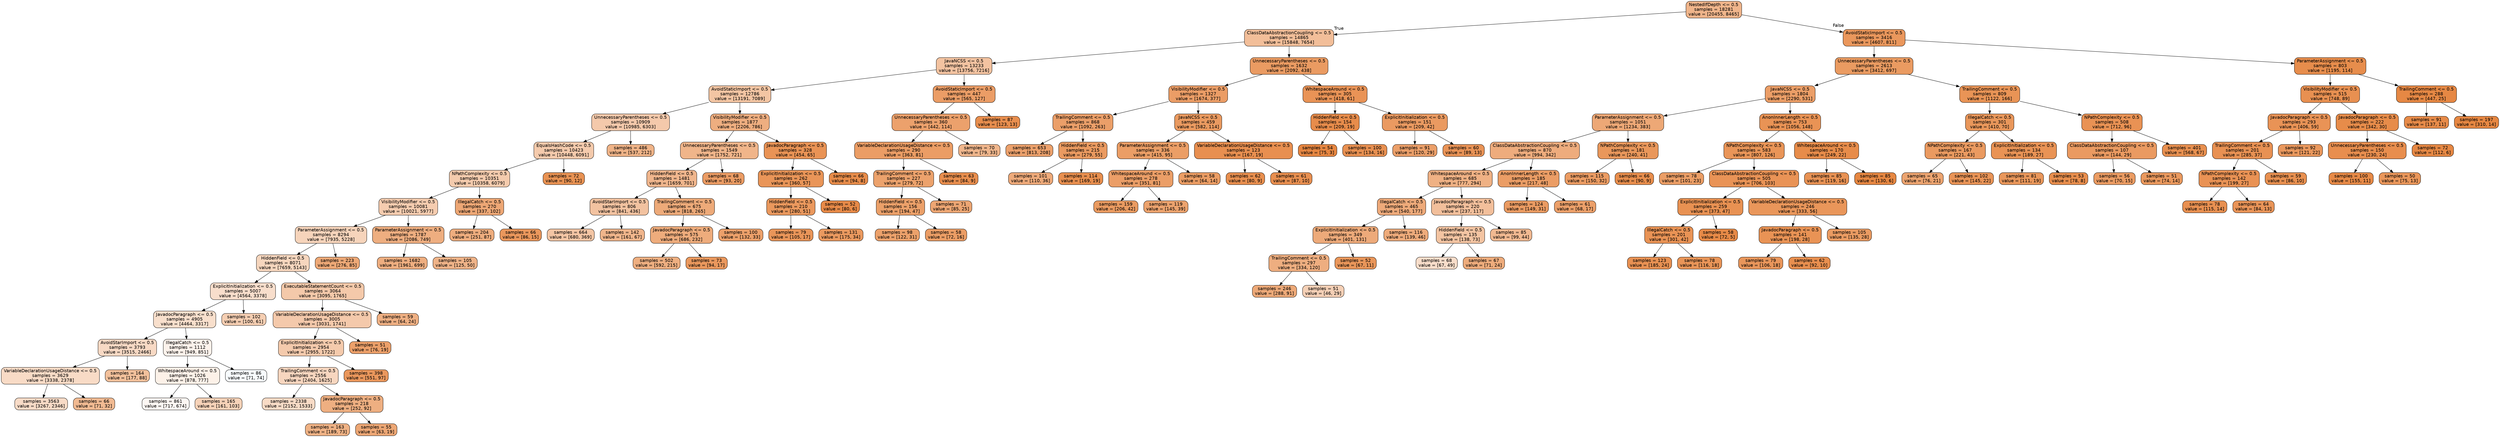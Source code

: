 digraph Tree {
node [shape=box, style="filled, rounded", color="black", fontname=helvetica] ;
edge [fontname=helvetica] ;
0 [label="NestedIfDepth <= 0.5\nsamples = 18281\nvalue = [20455, 8465]", fillcolor="#f0b58b"] ;
1 [label="ClassDataAbstractionCoupling <= 0.5\nsamples = 14865\nvalue = [15848, 7654]", fillcolor="#f2be99"] ;
0 -> 1 [labeldistance=2.5, labelangle=45, headlabel="True"] ;
2 [label="JavaNCSS <= 0.5\nsamples = 13233\nvalue = [13756, 7216]", fillcolor="#f3c3a1"] ;
1 -> 2 ;
3 [label="AvoidStaticImport <= 0.5\nsamples = 12786\nvalue = [13191, 7089]", fillcolor="#f3c5a3"] ;
2 -> 3 ;
4 [label="UnnecessaryParentheses <= 0.5\nsamples = 10909\nvalue = [10985, 6303]", fillcolor="#f4c9ab"] ;
3 -> 4 ;
5 [label="EqualsHashCode <= 0.5\nsamples = 10423\nvalue = [10448, 6091]", fillcolor="#f4caac"] ;
4 -> 5 ;
6 [label="NPathComplexity <= 0.5\nsamples = 10351\nvalue = [10358, 6079]", fillcolor="#f4cbad"] ;
5 -> 6 ;
7 [label="VisibilityModifier <= 0.5\nsamples = 10081\nvalue = [10021, 5977]", fillcolor="#f5ccaf"] ;
6 -> 7 ;
8 [label="ParameterAssignment <= 0.5\nsamples = 8294\nvalue = [7935, 5228]", fillcolor="#f6d4bb"] ;
7 -> 8 ;
9 [label="HiddenField <= 0.5\nsamples = 8071\nvalue = [7659, 5143]", fillcolor="#f6d6be"] ;
8 -> 9 ;
10 [label="ExplicitInitialization <= 0.5\nsamples = 5007\nvalue = [4564, 3378]", fillcolor="#f8decc"] ;
9 -> 10 ;
11 [label="JavadocParagraph <= 0.5\nsamples = 4905\nvalue = [4464, 3317]", fillcolor="#f8dfcc"] ;
10 -> 11 ;
12 [label="AvoidStarImport <= 0.5\nsamples = 3793\nvalue = [3515, 2466]", fillcolor="#f7d9c4"] ;
11 -> 12 ;
13 [label="VariableDeclarationUsageDistance <= 0.5\nsamples = 3629\nvalue = [3338, 2378]", fillcolor="#f8dbc6"] ;
12 -> 13 ;
14 [label="samples = 3563\nvalue = [3267, 2346]", fillcolor="#f8dbc7"] ;
13 -> 14 ;
15 [label="samples = 66\nvalue = [71, 32]", fillcolor="#f1ba92"] ;
13 -> 15 ;
16 [label="samples = 164\nvalue = [177, 88]", fillcolor="#f2c09b"] ;
12 -> 16 ;
17 [label="IllegalCatch <= 0.5\nsamples = 1112\nvalue = [949, 851]", fillcolor="#fcf2eb"] ;
11 -> 17 ;
18 [label="WhitespaceAround <= 0.5\nsamples = 1026\nvalue = [878, 777]", fillcolor="#fcf1e8"] ;
17 -> 18 ;
19 [label="samples = 861\nvalue = [717, 674]", fillcolor="#fdf7f3"] ;
18 -> 19 ;
20 [label="samples = 165\nvalue = [161, 103]", fillcolor="#f6d2b8"] ;
18 -> 20 ;
21 [label="samples = 86\nvalue = [71, 74]", fillcolor="#f7fbfe"] ;
17 -> 21 ;
22 [label="samples = 102\nvalue = [100, 61]", fillcolor="#f5ceb2"] ;
10 -> 22 ;
23 [label="ExecutableStatementCount <= 0.5\nsamples = 3064\nvalue = [3095, 1765]", fillcolor="#f4c9aa"] ;
9 -> 23 ;
24 [label="VariableDeclarationUsageDistance <= 0.5\nsamples = 3005\nvalue = [3031, 1741]", fillcolor="#f4c9ab"] ;
23 -> 24 ;
25 [label="ExplicitInitialization <= 0.5\nsamples = 2954\nvalue = [2955, 1722]", fillcolor="#f4caac"] ;
24 -> 25 ;
26 [label="TrailingComment <= 0.5\nsamples = 2556\nvalue = [2404, 1625]", fillcolor="#f7d6bf"] ;
25 -> 26 ;
27 [label="samples = 2338\nvalue = [2152, 1533]", fillcolor="#f8dbc6"] ;
26 -> 27 ;
28 [label="JavadocParagraph <= 0.5\nsamples = 218\nvalue = [252, 92]", fillcolor="#eeaf81"] ;
26 -> 28 ;
29 [label="samples = 163\nvalue = [189, 73]", fillcolor="#efb285"] ;
28 -> 29 ;
30 [label="samples = 55\nvalue = [63, 19]", fillcolor="#eda775"] ;
28 -> 30 ;
31 [label="samples = 398\nvalue = [551, 97]", fillcolor="#ea975c"] ;
25 -> 31 ;
32 [label="samples = 51\nvalue = [76, 19]", fillcolor="#eca06a"] ;
24 -> 32 ;
33 [label="samples = 59\nvalue = [64, 24]", fillcolor="#efb083"] ;
23 -> 33 ;
34 [label="samples = 223\nvalue = [276, 85]", fillcolor="#eda876"] ;
8 -> 34 ;
35 [label="ParameterAssignment <= 0.5\nsamples = 1787\nvalue = [2086, 749]", fillcolor="#eeae80"] ;
7 -> 35 ;
36 [label="samples = 1682\nvalue = [1961, 699]", fillcolor="#eeae80"] ;
35 -> 36 ;
37 [label="samples = 105\nvalue = [125, 50]", fillcolor="#efb388"] ;
35 -> 37 ;
38 [label="IllegalCatch <= 0.5\nsamples = 270\nvalue = [337, 102]", fillcolor="#eda775"] ;
6 -> 38 ;
39 [label="samples = 204\nvalue = [251, 87]", fillcolor="#eead7e"] ;
38 -> 39 ;
40 [label="samples = 66\nvalue = [86, 15]", fillcolor="#ea975c"] ;
38 -> 40 ;
41 [label="samples = 72\nvalue = [90, 12]", fillcolor="#e89253"] ;
5 -> 41 ;
42 [label="samples = 486\nvalue = [537, 212]", fillcolor="#efb387"] ;
4 -> 42 ;
43 [label="VisibilityModifier <= 0.5\nsamples = 1877\nvalue = [2206, 786]", fillcolor="#eeae80"] ;
3 -> 43 ;
44 [label="UnnecessaryParentheses <= 0.5\nsamples = 1549\nvalue = [1752, 721]", fillcolor="#f0b58a"] ;
43 -> 44 ;
45 [label="HiddenField <= 0.5\nsamples = 1481\nvalue = [1659, 701]", fillcolor="#f0b68d"] ;
44 -> 45 ;
46 [label="AvoidStarImport <= 0.5\nsamples = 806\nvalue = [841, 436]", fillcolor="#f2c2a0"] ;
45 -> 46 ;
47 [label="samples = 664\nvalue = [680, 369]", fillcolor="#f3c5a4"] ;
46 -> 47 ;
48 [label="samples = 142\nvalue = [161, 67]", fillcolor="#f0b58b"] ;
46 -> 48 ;
49 [label="TrailingComment <= 0.5\nsamples = 675\nvalue = [818, 265]", fillcolor="#edaa79"] ;
45 -> 49 ;
50 [label="JavadocParagraph <= 0.5\nsamples = 575\nvalue = [686, 232]", fillcolor="#eeac7c"] ;
49 -> 50 ;
51 [label="samples = 502\nvalue = [592, 215]", fillcolor="#eeaf81"] ;
50 -> 51 ;
52 [label="samples = 73\nvalue = [94, 17]", fillcolor="#ea985d"] ;
50 -> 52 ;
53 [label="samples = 100\nvalue = [132, 33]", fillcolor="#eca06a"] ;
49 -> 53 ;
54 [label="samples = 68\nvalue = [93, 20]", fillcolor="#eb9c64"] ;
44 -> 54 ;
55 [label="JavadocParagraph <= 0.5\nsamples = 328\nvalue = [454, 65]", fillcolor="#e99355"] ;
43 -> 55 ;
56 [label="ExplicitInitialization <= 0.5\nsamples = 262\nvalue = [360, 57]", fillcolor="#e99558"] ;
55 -> 56 ;
57 [label="HiddenField <= 0.5\nsamples = 210\nvalue = [280, 51]", fillcolor="#ea985d"] ;
56 -> 57 ;
58 [label="samples = 79\nvalue = [105, 17]", fillcolor="#e99559"] ;
57 -> 58 ;
59 [label="samples = 131\nvalue = [175, 34]", fillcolor="#ea995f"] ;
57 -> 59 ;
60 [label="samples = 52\nvalue = [80, 6]", fillcolor="#e78a48"] ;
56 -> 60 ;
61 [label="samples = 66\nvalue = [94, 8]", fillcolor="#e78c4a"] ;
55 -> 61 ;
62 [label="AvoidStaticImport <= 0.5\nsamples = 447\nvalue = [565, 127]", fillcolor="#eb9d66"] ;
2 -> 62 ;
63 [label="UnnecessaryParentheses <= 0.5\nsamples = 360\nvalue = [442, 114]", fillcolor="#eca16c"] ;
62 -> 63 ;
64 [label="VariableDeclarationUsageDistance <= 0.5\nsamples = 290\nvalue = [363, 81]", fillcolor="#eb9d65"] ;
63 -> 64 ;
65 [label="TrailingComment <= 0.5\nsamples = 227\nvalue = [279, 72]", fillcolor="#eca26c"] ;
64 -> 65 ;
66 [label="HiddenField <= 0.5\nsamples = 156\nvalue = [194, 47]", fillcolor="#eba069"] ;
65 -> 66 ;
67 [label="samples = 98\nvalue = [122, 31]", fillcolor="#eca16b"] ;
66 -> 67 ;
68 [label="samples = 58\nvalue = [72, 16]", fillcolor="#eb9d65"] ;
66 -> 68 ;
69 [label="samples = 71\nvalue = [85, 25]", fillcolor="#eda673"] ;
65 -> 69 ;
70 [label="samples = 63\nvalue = [84, 9]", fillcolor="#e88e4e"] ;
64 -> 70 ;
71 [label="samples = 70\nvalue = [79, 33]", fillcolor="#f0b68c"] ;
63 -> 71 ;
72 [label="samples = 87\nvalue = [123, 13]", fillcolor="#e88e4e"] ;
62 -> 72 ;
73 [label="UnnecessaryParentheses <= 0.5\nsamples = 1632\nvalue = [2092, 438]", fillcolor="#ea9b62"] ;
1 -> 73 ;
74 [label="VisibilityModifier <= 0.5\nsamples = 1327\nvalue = [1674, 377]", fillcolor="#eb9d66"] ;
73 -> 74 ;
75 [label="TrailingComment <= 0.5\nsamples = 868\nvalue = [1092, 263]", fillcolor="#eb9f69"] ;
74 -> 75 ;
76 [label="samples = 653\nvalue = [813, 208]", fillcolor="#eca16c"] ;
75 -> 76 ;
77 [label="HiddenField <= 0.5\nsamples = 215\nvalue = [279, 55]", fillcolor="#ea9a60"] ;
75 -> 77 ;
78 [label="samples = 101\nvalue = [110, 36]", fillcolor="#eeaa7a"] ;
77 -> 78 ;
79 [label="samples = 114\nvalue = [169, 19]", fillcolor="#e88f4f"] ;
77 -> 79 ;
80 [label="JavaNCSS <= 0.5\nsamples = 459\nvalue = [582, 114]", fillcolor="#ea9a60"] ;
74 -> 80 ;
81 [label="ParameterAssignment <= 0.5\nsamples = 336\nvalue = [415, 95]", fillcolor="#eb9e66"] ;
80 -> 81 ;
82 [label="WhitespaceAround <= 0.5\nsamples = 278\nvalue = [351, 81]", fillcolor="#eb9e67"] ;
81 -> 82 ;
83 [label="samples = 159\nvalue = [206, 42]", fillcolor="#ea9b61"] ;
82 -> 83 ;
84 [label="samples = 119\nvalue = [145, 39]", fillcolor="#eca36e"] ;
82 -> 84 ;
85 [label="samples = 58\nvalue = [64, 14]", fillcolor="#eb9d64"] ;
81 -> 85 ;
86 [label="VariableDeclarationUsageDistance <= 0.5\nsamples = 123\nvalue = [167, 19]", fillcolor="#e88f50"] ;
80 -> 86 ;
87 [label="samples = 62\nvalue = [80, 9]", fillcolor="#e88f4f"] ;
86 -> 87 ;
88 [label="samples = 61\nvalue = [87, 10]", fillcolor="#e88f50"] ;
86 -> 88 ;
89 [label="WhitespaceAround <= 0.5\nsamples = 305\nvalue = [418, 61]", fillcolor="#e99356"] ;
73 -> 89 ;
90 [label="HiddenField <= 0.5\nsamples = 154\nvalue = [209, 19]", fillcolor="#e78c4b"] ;
89 -> 90 ;
91 [label="samples = 54\nvalue = [75, 3]", fillcolor="#e68641"] ;
90 -> 91 ;
92 [label="samples = 100\nvalue = [134, 16]", fillcolor="#e89051"] ;
90 -> 92 ;
93 [label="ExplicitInitialization <= 0.5\nsamples = 151\nvalue = [209, 42]", fillcolor="#ea9a61"] ;
89 -> 93 ;
94 [label="samples = 91\nvalue = [120, 29]", fillcolor="#eb9f69"] ;
93 -> 94 ;
95 [label="samples = 60\nvalue = [89, 13]", fillcolor="#e99356"] ;
93 -> 95 ;
96 [label="AvoidStaticImport <= 0.5\nsamples = 3416\nvalue = [4607, 811]", fillcolor="#ea975c"] ;
0 -> 96 [labeldistance=2.5, labelangle=-45, headlabel="False"] ;
97 [label="UnnecessaryParentheses <= 0.5\nsamples = 2613\nvalue = [3412, 697]", fillcolor="#ea9b61"] ;
96 -> 97 ;
98 [label="JavaNCSS <= 0.5\nsamples = 1804\nvalue = [2290, 531]", fillcolor="#eb9e67"] ;
97 -> 98 ;
99 [label="ParameterAssignment <= 0.5\nsamples = 1051\nvalue = [1234, 383]", fillcolor="#eda876"] ;
98 -> 99 ;
100 [label="ClassDataAbstractionCoupling <= 0.5\nsamples = 870\nvalue = [994, 342]", fillcolor="#eeac7d"] ;
99 -> 100 ;
101 [label="WhitespaceAround <= 0.5\nsamples = 685\nvalue = [777, 294]", fillcolor="#efb184"] ;
100 -> 101 ;
102 [label="IllegalCatch <= 0.5\nsamples = 465\nvalue = [540, 177]", fillcolor="#eeaa7a"] ;
101 -> 102 ;
103 [label="ExplicitInitialization <= 0.5\nsamples = 349\nvalue = [401, 131]", fillcolor="#edaa7a"] ;
102 -> 103 ;
104 [label="TrailingComment <= 0.5\nsamples = 297\nvalue = [334, 120]", fillcolor="#eeae80"] ;
103 -> 104 ;
105 [label="samples = 246\nvalue = [288, 91]", fillcolor="#eda978"] ;
104 -> 105 ;
106 [label="samples = 51\nvalue = [46, 29]", fillcolor="#f5d0b6"] ;
104 -> 106 ;
107 [label="samples = 52\nvalue = [67, 11]", fillcolor="#e9965a"] ;
103 -> 107 ;
108 [label="samples = 116\nvalue = [139, 46]", fillcolor="#eeab7b"] ;
102 -> 108 ;
109 [label="JavadocParagraph <= 0.5\nsamples = 220\nvalue = [237, 117]", fillcolor="#f2bf9b"] ;
101 -> 109 ;
110 [label="HiddenField <= 0.5\nsamples = 135\nvalue = [138, 73]", fillcolor="#f3c4a2"] ;
109 -> 110 ;
111 [label="samples = 68\nvalue = [67, 49]", fillcolor="#f8ddca"] ;
110 -> 111 ;
112 [label="samples = 67\nvalue = [71, 24]", fillcolor="#eeac7c"] ;
110 -> 112 ;
113 [label="samples = 85\nvalue = [99, 44]", fillcolor="#f1b991"] ;
109 -> 113 ;
114 [label="AnonInnerLength <= 0.5\nsamples = 185\nvalue = [217, 48]", fillcolor="#eb9d65"] ;
100 -> 114 ;
115 [label="samples = 124\nvalue = [149, 31]", fillcolor="#ea9b62"] ;
114 -> 115 ;
116 [label="samples = 61\nvalue = [68, 17]", fillcolor="#eca06a"] ;
114 -> 116 ;
117 [label="NPathComplexity <= 0.5\nsamples = 181\nvalue = [240, 41]", fillcolor="#e9975b"] ;
99 -> 117 ;
118 [label="samples = 115\nvalue = [150, 32]", fillcolor="#eb9c63"] ;
117 -> 118 ;
119 [label="samples = 66\nvalue = [90, 9]", fillcolor="#e88e4d"] ;
117 -> 119 ;
120 [label="AnonInnerLength <= 0.5\nsamples = 753\nvalue = [1056, 148]", fillcolor="#e99355"] ;
98 -> 120 ;
121 [label="NPathComplexity <= 0.5\nsamples = 583\nvalue = [807, 126]", fillcolor="#e99558"] ;
120 -> 121 ;
122 [label="samples = 78\nvalue = [101, 23]", fillcolor="#eb9e66"] ;
121 -> 122 ;
123 [label="ClassDataAbstractionCoupling <= 0.5\nsamples = 505\nvalue = [706, 103]", fillcolor="#e99356"] ;
121 -> 123 ;
124 [label="ExplicitInitialization <= 0.5\nsamples = 259\nvalue = [373, 47]", fillcolor="#e89152"] ;
123 -> 124 ;
125 [label="IllegalCatch <= 0.5\nsamples = 201\nvalue = [301, 42]", fillcolor="#e99355"] ;
124 -> 125 ;
126 [label="samples = 123\nvalue = [185, 24]", fillcolor="#e89153"] ;
125 -> 126 ;
127 [label="samples = 78\nvalue = [116, 18]", fillcolor="#e99558"] ;
125 -> 127 ;
128 [label="samples = 58\nvalue = [72, 5]", fillcolor="#e78a47"] ;
124 -> 128 ;
129 [label="VariableDeclarationUsageDistance <= 0.5\nsamples = 246\nvalue = [333, 56]", fillcolor="#e9965a"] ;
123 -> 129 ;
130 [label="JavadocParagraph <= 0.5\nsamples = 141\nvalue = [198, 28]", fillcolor="#e99355"] ;
129 -> 130 ;
131 [label="samples = 79\nvalue = [106, 18]", fillcolor="#e9965b"] ;
130 -> 131 ;
132 [label="samples = 62\nvalue = [92, 10]", fillcolor="#e88f4f"] ;
130 -> 132 ;
133 [label="samples = 105\nvalue = [135, 28]", fillcolor="#ea9b62"] ;
129 -> 133 ;
134 [label="WhitespaceAround <= 0.5\nsamples = 170\nvalue = [249, 22]", fillcolor="#e78c4a"] ;
120 -> 134 ;
135 [label="samples = 85\nvalue = [119, 16]", fillcolor="#e89254"] ;
134 -> 135 ;
136 [label="samples = 85\nvalue = [130, 6]", fillcolor="#e68742"] ;
134 -> 136 ;
137 [label="TrailingComment <= 0.5\nsamples = 809\nvalue = [1122, 166]", fillcolor="#e99456"] ;
97 -> 137 ;
138 [label="IllegalCatch <= 0.5\nsamples = 301\nvalue = [410, 70]", fillcolor="#e9975b"] ;
137 -> 138 ;
139 [label="NPathComplexity <= 0.5\nsamples = 167\nvalue = [221, 43]", fillcolor="#ea9a60"] ;
138 -> 139 ;
140 [label="samples = 65\nvalue = [76, 21]", fillcolor="#eca470"] ;
139 -> 140 ;
141 [label="samples = 102\nvalue = [145, 22]", fillcolor="#e99457"] ;
139 -> 141 ;
142 [label="ExplicitInitialization <= 0.5\nsamples = 134\nvalue = [189, 27]", fillcolor="#e99355"] ;
138 -> 142 ;
143 [label="samples = 81\nvalue = [111, 19]", fillcolor="#e9975b"] ;
142 -> 143 ;
144 [label="samples = 53\nvalue = [78, 8]", fillcolor="#e88e4d"] ;
142 -> 144 ;
145 [label="NPathComplexity <= 0.5\nsamples = 508\nvalue = [712, 96]", fillcolor="#e99254"] ;
137 -> 145 ;
146 [label="ClassDataAbstractionCoupling <= 0.5\nsamples = 107\nvalue = [144, 29]", fillcolor="#ea9a61"] ;
145 -> 146 ;
147 [label="samples = 56\nvalue = [70, 15]", fillcolor="#eb9c63"] ;
146 -> 147 ;
148 [label="samples = 51\nvalue = [74, 14]", fillcolor="#ea995e"] ;
146 -> 148 ;
149 [label="samples = 401\nvalue = [568, 67]", fillcolor="#e89050"] ;
145 -> 149 ;
150 [label="ParameterAssignment <= 0.5\nsamples = 803\nvalue = [1195, 114]", fillcolor="#e78d4c"] ;
96 -> 150 ;
151 [label="VisibilityModifier <= 0.5\nsamples = 515\nvalue = [748, 89]", fillcolor="#e89051"] ;
150 -> 151 ;
152 [label="JavadocParagraph <= 0.5\nsamples = 293\nvalue = [406, 59]", fillcolor="#e99356"] ;
151 -> 152 ;
153 [label="TrailingComment <= 0.5\nsamples = 201\nvalue = [285, 37]", fillcolor="#e89153"] ;
152 -> 153 ;
154 [label="NPathComplexity <= 0.5\nsamples = 142\nvalue = [199, 27]", fillcolor="#e99254"] ;
153 -> 154 ;
155 [label="samples = 78\nvalue = [115, 14]", fillcolor="#e89051"] ;
154 -> 155 ;
156 [label="samples = 64\nvalue = [84, 13]", fillcolor="#e99458"] ;
154 -> 156 ;
157 [label="samples = 59\nvalue = [86, 10]", fillcolor="#e89050"] ;
153 -> 157 ;
158 [label="samples = 92\nvalue = [121, 22]", fillcolor="#ea985d"] ;
152 -> 158 ;
159 [label="JavadocParagraph <= 0.5\nsamples = 222\nvalue = [342, 30]", fillcolor="#e78c4a"] ;
151 -> 159 ;
160 [label="UnnecessaryParentheses <= 0.5\nsamples = 150\nvalue = [230, 24]", fillcolor="#e88e4e"] ;
159 -> 160 ;
161 [label="samples = 100\nvalue = [155, 11]", fillcolor="#e78a47"] ;
160 -> 161 ;
162 [label="samples = 50\nvalue = [75, 13]", fillcolor="#ea975b"] ;
160 -> 162 ;
163 [label="samples = 72\nvalue = [112, 6]", fillcolor="#e68844"] ;
159 -> 163 ;
164 [label="TrailingComment <= 0.5\nsamples = 288\nvalue = [447, 25]", fillcolor="#e68844"] ;
150 -> 164 ;
165 [label="samples = 91\nvalue = [137, 11]", fillcolor="#e78b49"] ;
164 -> 165 ;
166 [label="samples = 197\nvalue = [310, 14]", fillcolor="#e68742"] ;
164 -> 166 ;
}